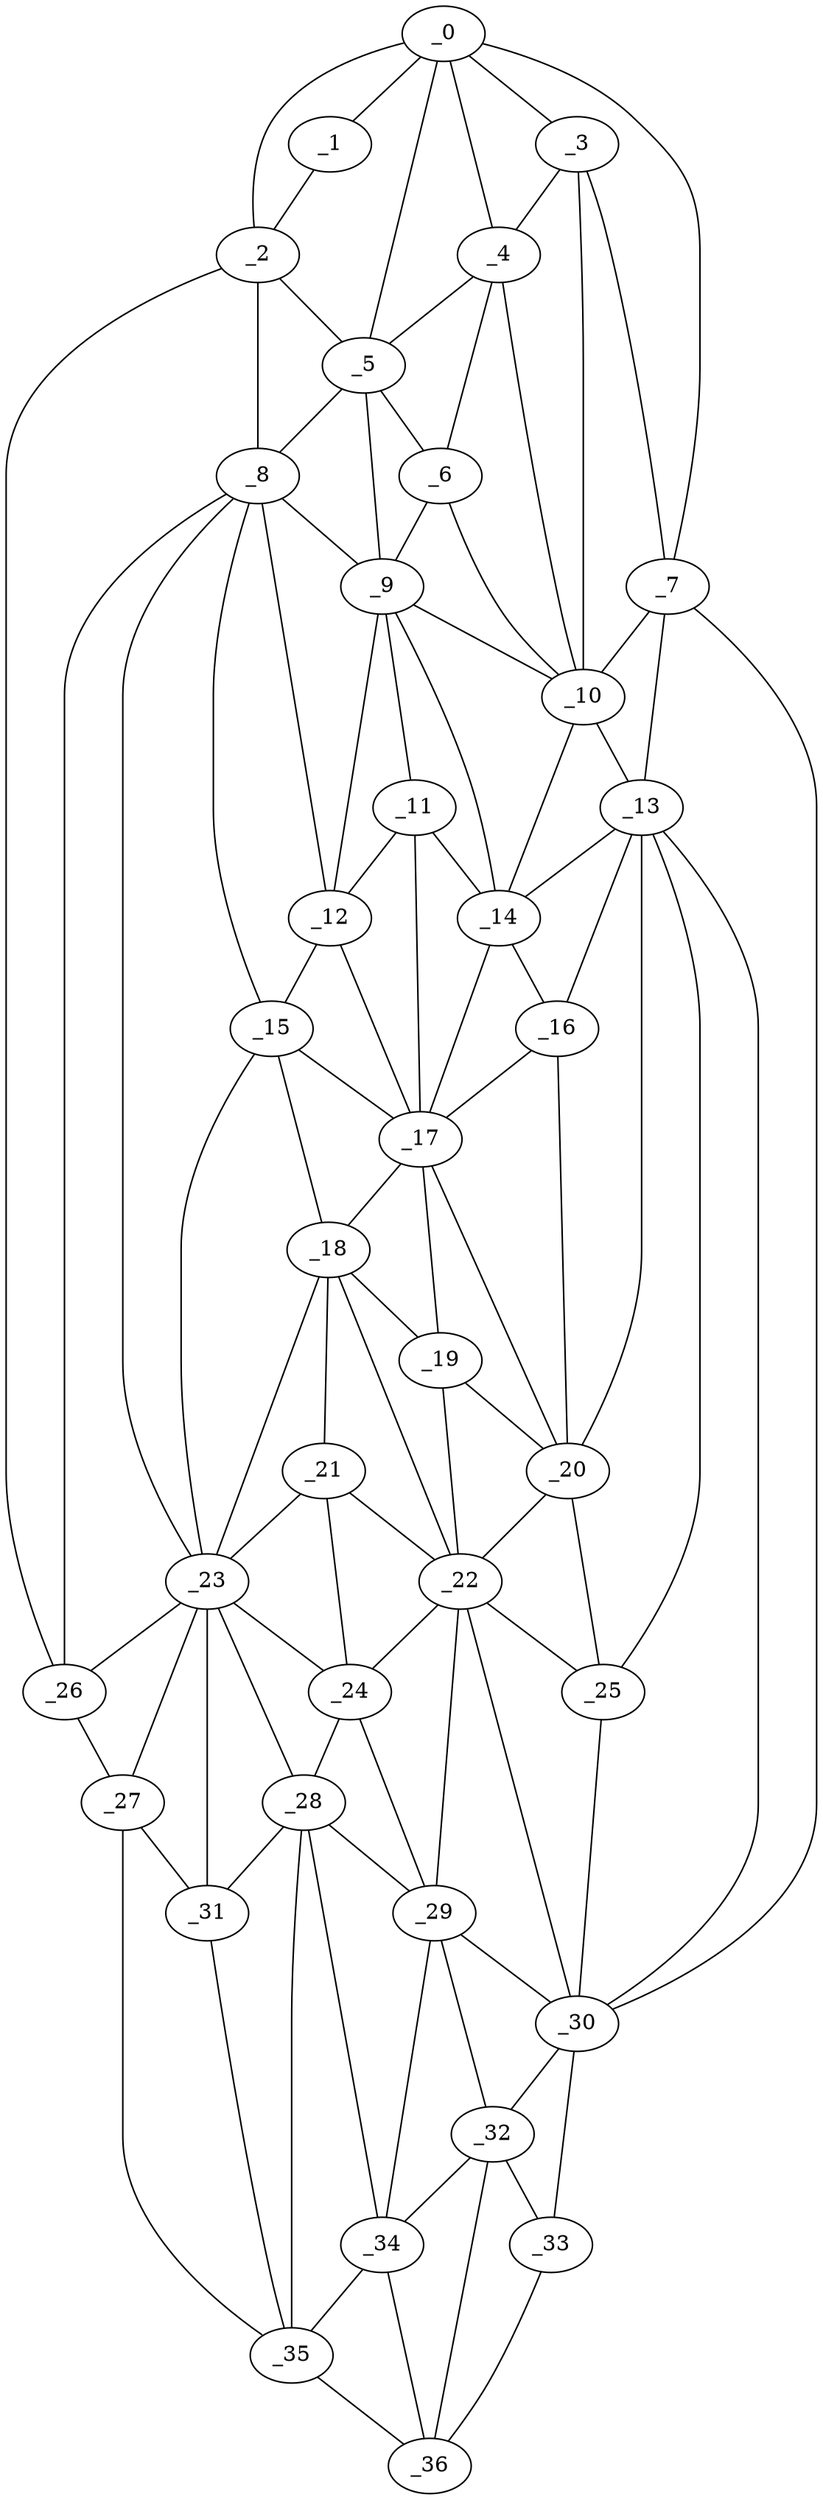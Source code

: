 graph "obj19__320.gxl" {
	_0	 [x=9,
		y=74];
	_1	 [x=12,
		y=61];
	_0 -- _1	 [valence=1];
	_2	 [x=18,
		y=58];
	_0 -- _2	 [valence=2];
	_3	 [x=30,
		y=87];
	_0 -- _3	 [valence=1];
	_4	 [x=31,
		y=82];
	_0 -- _4	 [valence=2];
	_5	 [x=33,
		y=64];
	_0 -- _5	 [valence=2];
	_7	 [x=40,
		y=100];
	_0 -- _7	 [valence=1];
	_1 -- _2	 [valence=1];
	_2 -- _5	 [valence=2];
	_8	 [x=41,
		y=56];
	_2 -- _8	 [valence=2];
	_26	 [x=95,
		y=27];
	_2 -- _26	 [valence=1];
	_3 -- _4	 [valence=1];
	_3 -- _7	 [valence=2];
	_10	 [x=47,
		y=87];
	_3 -- _10	 [valence=2];
	_4 -- _5	 [valence=2];
	_6	 [x=37,
		y=74];
	_4 -- _6	 [valence=2];
	_4 -- _10	 [valence=2];
	_5 -- _6	 [valence=2];
	_5 -- _8	 [valence=1];
	_9	 [x=42,
		y=73];
	_5 -- _9	 [valence=1];
	_6 -- _9	 [valence=2];
	_6 -- _10	 [valence=2];
	_7 -- _10	 [valence=2];
	_13	 [x=52,
		y=96];
	_7 -- _13	 [valence=1];
	_30	 [x=104,
		y=80];
	_7 -- _30	 [valence=1];
	_8 -- _9	 [valence=2];
	_12	 [x=52,
		y=62];
	_8 -- _12	 [valence=1];
	_15	 [x=57,
		y=58];
	_8 -- _15	 [valence=1];
	_23	 [x=90,
		y=32];
	_8 -- _23	 [valence=2];
	_8 -- _26	 [valence=2];
	_9 -- _10	 [valence=2];
	_11	 [x=51,
		y=70];
	_9 -- _11	 [valence=2];
	_9 -- _12	 [valence=2];
	_14	 [x=55,
		y=84];
	_9 -- _14	 [valence=2];
	_10 -- _13	 [valence=2];
	_10 -- _14	 [valence=1];
	_11 -- _12	 [valence=1];
	_11 -- _14	 [valence=2];
	_17	 [x=66,
		y=74];
	_11 -- _17	 [valence=1];
	_12 -- _15	 [valence=1];
	_12 -- _17	 [valence=2];
	_13 -- _14	 [valence=1];
	_16	 [x=60,
		y=91];
	_13 -- _16	 [valence=2];
	_20	 [x=79,
		y=85];
	_13 -- _20	 [valence=2];
	_25	 [x=91,
		y=83];
	_13 -- _25	 [valence=1];
	_13 -- _30	 [valence=2];
	_14 -- _16	 [valence=2];
	_14 -- _17	 [valence=2];
	_15 -- _17	 [valence=2];
	_18	 [x=74,
		y=63];
	_15 -- _18	 [valence=1];
	_15 -- _23	 [valence=2];
	_16 -- _17	 [valence=1];
	_16 -- _20	 [valence=1];
	_17 -- _18	 [valence=2];
	_19	 [x=76,
		y=76];
	_17 -- _19	 [valence=2];
	_17 -- _20	 [valence=2];
	_18 -- _19	 [valence=2];
	_21	 [x=85,
		y=59];
	_18 -- _21	 [valence=2];
	_22	 [x=85,
		y=74];
	_18 -- _22	 [valence=2];
	_18 -- _23	 [valence=1];
	_19 -- _20	 [valence=2];
	_19 -- _22	 [valence=2];
	_20 -- _22	 [valence=2];
	_20 -- _25	 [valence=1];
	_21 -- _22	 [valence=1];
	_21 -- _23	 [valence=1];
	_24	 [x=90,
		y=58];
	_21 -- _24	 [valence=2];
	_22 -- _24	 [valence=1];
	_22 -- _25	 [valence=2];
	_29	 [x=103,
		y=63];
	_22 -- _29	 [valence=2];
	_22 -- _30	 [valence=2];
	_23 -- _24	 [valence=2];
	_23 -- _26	 [valence=2];
	_27	 [x=101,
		y=29];
	_23 -- _27	 [valence=2];
	_28	 [x=101,
		y=52];
	_23 -- _28	 [valence=1];
	_31	 [x=105,
		y=36];
	_23 -- _31	 [valence=2];
	_24 -- _28	 [valence=2];
	_24 -- _29	 [valence=2];
	_25 -- _30	 [valence=2];
	_26 -- _27	 [valence=1];
	_27 -- _31	 [valence=1];
	_35	 [x=121,
		y=41];
	_27 -- _35	 [valence=1];
	_28 -- _29	 [valence=1];
	_28 -- _31	 [valence=1];
	_34	 [x=115,
		y=58];
	_28 -- _34	 [valence=2];
	_28 -- _35	 [valence=1];
	_29 -- _30	 [valence=1];
	_32	 [x=109,
		y=67];
	_29 -- _32	 [valence=2];
	_29 -- _34	 [valence=2];
	_30 -- _32	 [valence=2];
	_33	 [x=113,
		y=74];
	_30 -- _33	 [valence=1];
	_31 -- _35	 [valence=2];
	_32 -- _33	 [valence=2];
	_32 -- _34	 [valence=1];
	_36	 [x=124,
		y=61];
	_32 -- _36	 [valence=2];
	_33 -- _36	 [valence=1];
	_34 -- _35	 [valence=1];
	_34 -- _36	 [valence=1];
	_35 -- _36	 [valence=1];
}
